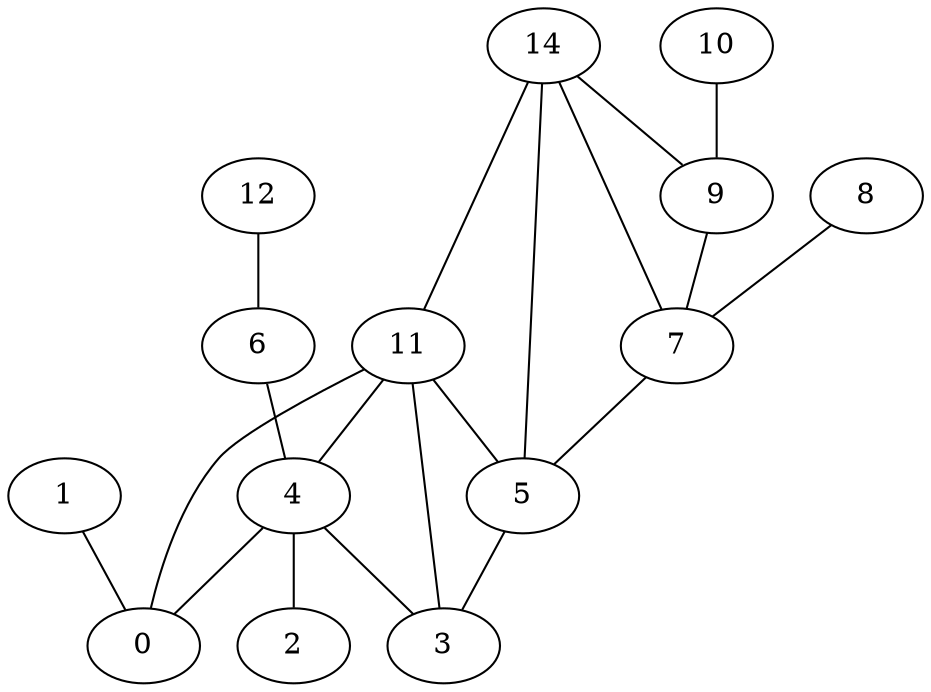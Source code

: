 digraph "sensornet-topology" {
label = "";
rankdir="BT";"0"->"1" [arrowhead = "both"] 
"0"->"4" [arrowhead = "both"] 
"0"->"11" [arrowhead = "both"] 
"2"->"4" [arrowhead = "both"] 
"3"->"4" [arrowhead = "both"] 
"3"->"5" [arrowhead = "both"] 
"3"->"11" [arrowhead = "both"] 
"4"->"6" [arrowhead = "both"] 
"4"->"11" [arrowhead = "both"] 
"5"->"7" [arrowhead = "both"] 
"5"->"11" [arrowhead = "both"] 
"5"->"14" [arrowhead = "both"] 
"6"->"12" [arrowhead = "both"] 
"7"->"8" [arrowhead = "both"] 
"7"->"9" [arrowhead = "both"] 
"7"->"14" [arrowhead = "both"] 
"9"->"10" [arrowhead = "both"] 
"9"->"14" [arrowhead = "both"] 
"11"->"14" [arrowhead = "both"] 
}